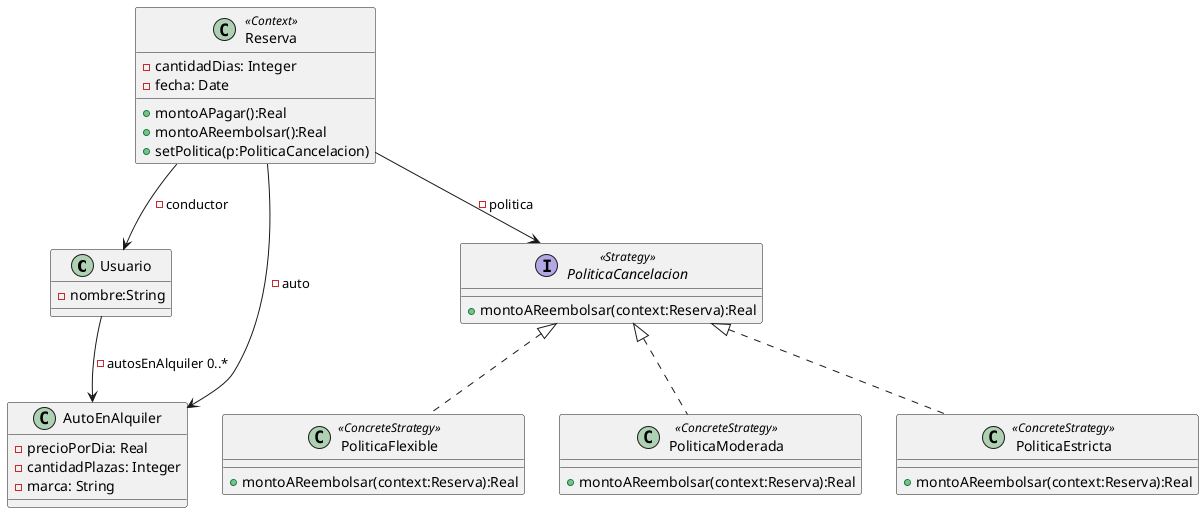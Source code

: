 @startuml

class Usuario {
-nombre:String
}
Usuario --> AutoEnAlquiler : -autosEnAlquiler 0..*
class AutoEnAlquiler {
-precioPorDia: Real
-cantidadPlazas: Integer
-marca: String
}
Reserva --> Usuario : -conductor
class Reserva <<Context>> {
-cantidadDias: Integer
-fecha: Date
+montoAPagar():Real
+montoAReembolsar():Real
+setPolitica(p:PoliticaCancelacion)
}
Reserva --> AutoEnAlquiler : -auto
Reserva --> PoliticaCancelacion: -politica
interface PoliticaCancelacion <<Strategy>>{
+montoAReembolsar(context:Reserva):Real
}
class PoliticaFlexible <<ConcreteStrategy>> implements PoliticaCancelacion {
+montoAReembolsar(context:Reserva):Real
}
class PoliticaModerada <<ConcreteStrategy>> implements PoliticaCancelacion {
+montoAReembolsar(context:Reserva):Real
}
class PoliticaEstricta <<ConcreteStrategy>> implements PoliticaCancelacion {
+montoAReembolsar(context:Reserva):Real
}

@enduml

